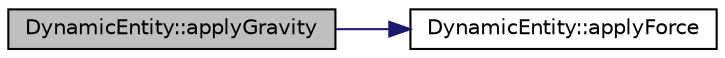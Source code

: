 digraph "DynamicEntity::applyGravity"
{
  edge [fontname="Helvetica",fontsize="10",labelfontname="Helvetica",labelfontsize="10"];
  node [fontname="Helvetica",fontsize="10",shape=record];
  rankdir="LR";
  Node7 [label="DynamicEntity::applyGravity",height=0.2,width=0.4,color="black", fillcolor="grey75", style="filled", fontcolor="black"];
  Node7 -> Node8 [color="midnightblue",fontsize="10",style="solid",fontname="Helvetica"];
  Node8 [label="DynamicEntity::applyForce",height=0.2,width=0.4,color="black", fillcolor="white", style="filled",URL="$class_dynamic_entity.html#abc03ef71bd387e232fbcd3e35f9f634d",tooltip="Apply the force on the entity, given as a vector. "];
}
